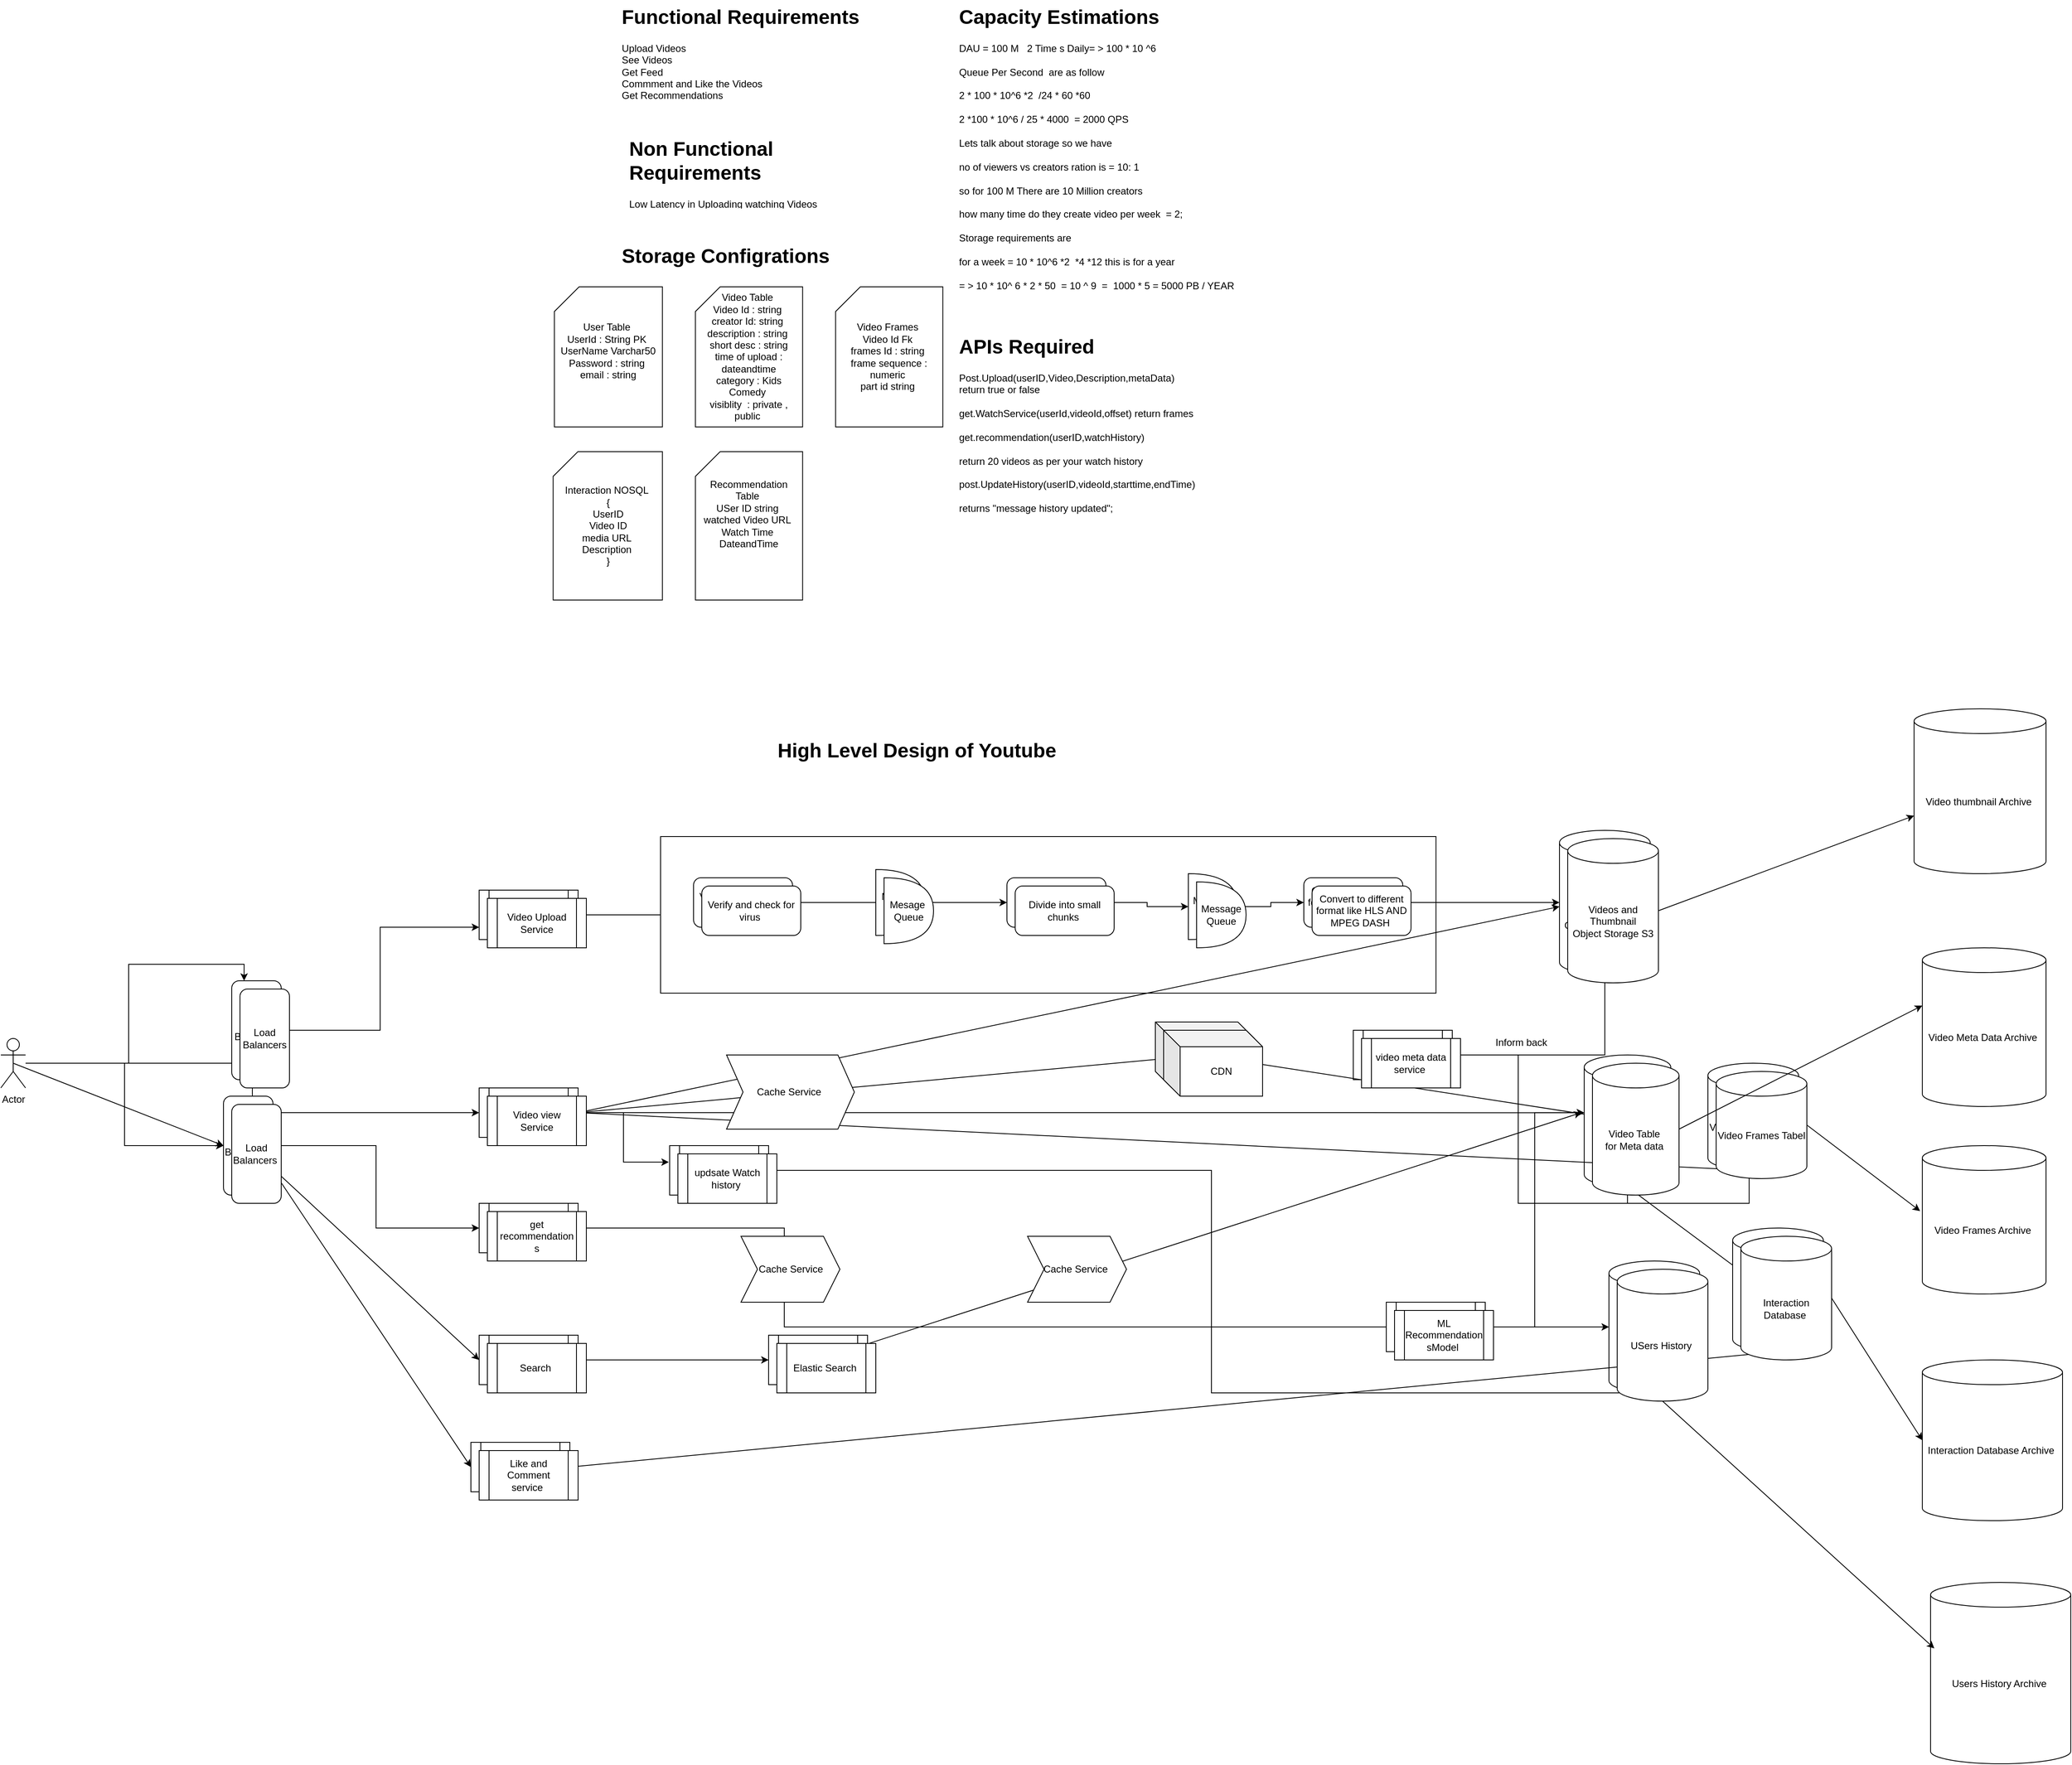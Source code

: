 <mxfile version="26.0.4">
  <diagram name="Page-1" id="P1nb9St0K6CPgXIzjbeG">
    <mxGraphModel dx="4025" dy="1553" grid="1" gridSize="10" guides="1" tooltips="1" connect="1" arrows="1" fold="1" page="0" pageScale="1" pageWidth="827" pageHeight="1169" math="0" shadow="0">
      <root>
        <mxCell id="0" />
        <mxCell id="1" parent="0" />
        <mxCell id="oR8TdykENMqb3SdciN_E-1" value="&lt;h1 style=&quot;margin-top: 0px;&quot;&gt;Functional Requirements&lt;span style=&quot;background-color: transparent; color: light-dark(rgb(0, 0, 0), rgb(255, 255, 255)); font-size: 12px; font-weight: normal;&quot;&gt;&amp;nbsp;&lt;/span&gt;&lt;/h1&gt;&lt;div&gt;Upload Videos&amp;nbsp;&lt;/div&gt;&lt;div&gt;See Videos&amp;nbsp;&lt;/div&gt;&lt;div&gt;Get Feed&amp;nbsp;&lt;/div&gt;&lt;div&gt;Commment and Like the Videos&lt;/div&gt;&lt;div&gt;Get Recommendations&lt;/div&gt;&lt;div&gt;&lt;br&gt;&lt;/div&gt;" style="text;html=1;whiteSpace=wrap;overflow=hidden;rounded=0;" vertex="1" parent="1">
          <mxGeometry x="-9" y="80" width="310" height="130" as="geometry" />
        </mxCell>
        <mxCell id="oR8TdykENMqb3SdciN_E-2" value="&lt;h1 style=&quot;margin-top: 0px;&quot;&gt;Non Functional Requirements&amp;nbsp;&lt;/h1&gt;&lt;div&gt;Low Latency in Uploading watching Videos&lt;/div&gt;&lt;div&gt;Availablity&amp;nbsp;&lt;/div&gt;&lt;div&gt;&lt;br&gt;&lt;/div&gt;&lt;div&gt;&amp;nbsp;&lt;/div&gt;&lt;div&gt;&lt;br&gt;&lt;/div&gt;" style="text;html=1;whiteSpace=wrap;overflow=hidden;rounded=0;" vertex="1" parent="1">
          <mxGeometry y="240" width="350" height="90" as="geometry" />
        </mxCell>
        <mxCell id="oR8TdykENMqb3SdciN_E-3" value="&lt;h1 style=&quot;margin-top: 0px;&quot;&gt;Capacity Estimations&lt;/h1&gt;&lt;div&gt;DAU = 100 M&amp;nbsp; &amp;nbsp;2 Time s Daily= &amp;gt; 100 * 10 ^6&lt;/div&gt;&lt;div&gt;&lt;br&gt;&lt;/div&gt;&lt;div&gt;Queue Per Second&amp;nbsp; are as follow&amp;nbsp;&lt;/div&gt;&lt;div&gt;&lt;br&gt;&lt;/div&gt;&lt;div&gt;2 * 100 * 10^6 *2&amp;nbsp; /24 * 60 *60&amp;nbsp;&lt;/div&gt;&lt;div&gt;&lt;br&gt;&lt;/div&gt;&lt;div&gt;2 *100 * 10^6 / 25 * 4000&amp;nbsp; = 2000 QPS&lt;/div&gt;&lt;div&gt;&lt;br&gt;&lt;/div&gt;&lt;div&gt;Lets talk about storage so we have&amp;nbsp;&lt;/div&gt;&lt;div&gt;&lt;br&gt;&lt;/div&gt;&lt;div&gt;no of viewers vs creators ration is = 10: 1&lt;/div&gt;&lt;div&gt;&lt;br&gt;&lt;/div&gt;&lt;div&gt;so for 100 M There are 10 Million creators&amp;nbsp;&lt;/div&gt;&lt;div&gt;&lt;br&gt;&lt;/div&gt;&lt;div&gt;how many time do they create video per week&amp;nbsp; = 2;&lt;/div&gt;&lt;div&gt;&lt;br&gt;&lt;/div&gt;&lt;div&gt;Storage requirements are&amp;nbsp;&lt;/div&gt;&lt;div&gt;&lt;br&gt;&lt;/div&gt;&lt;div&gt;for a week = 10 * 10^6 *2&amp;nbsp; *4 *12 this is for a year&amp;nbsp;&lt;/div&gt;&lt;div&gt;&lt;br&gt;&lt;/div&gt;&lt;div&gt;= &amp;gt; 10 * 10^ 6 * 2 * 50&amp;nbsp; = 10 ^ 9&amp;nbsp; =&amp;nbsp; 1000 * 5 = 5000 PB / YEAR&amp;nbsp;&lt;/div&gt;&lt;div&gt;&lt;br&gt;&lt;/div&gt;&lt;div&gt;&lt;br&gt;&lt;/div&gt;&lt;div&gt;&amp;nbsp;&lt;/div&gt;&lt;div&gt;&amp;nbsp;&lt;/div&gt;" style="text;html=1;whiteSpace=wrap;overflow=hidden;rounded=0;" vertex="1" parent="1">
          <mxGeometry x="400" y="80" width="350" height="370" as="geometry" />
        </mxCell>
        <mxCell id="oR8TdykENMqb3SdciN_E-4" value="&lt;h1 style=&quot;margin-top: 0px;&quot;&gt;APIs Required&amp;nbsp;&lt;/h1&gt;&lt;div&gt;Post.Upload(userID,Video,Description,metaData)&lt;/div&gt;&lt;div&gt;return true or false&amp;nbsp;&lt;/div&gt;&lt;div&gt;&lt;br&gt;&lt;/div&gt;&lt;div&gt;get.WatchService(userId,videoId,offset) return frames&lt;/div&gt;&lt;div&gt;&lt;br&gt;&lt;/div&gt;&lt;div&gt;get.recommendation(userID,watchHistory)&lt;/div&gt;&lt;div&gt;&lt;br&gt;&lt;/div&gt;&lt;div&gt;return 20 videos as per your watch history&amp;nbsp;&lt;/div&gt;&lt;div&gt;&lt;br&gt;&lt;/div&gt;&lt;div&gt;post.UpdateHistory(userID,videoId,starttime,endTime)&lt;/div&gt;&lt;div&gt;&lt;br&gt;&lt;/div&gt;&lt;div&gt;returns &quot;message history updated&quot;;&amp;nbsp;&lt;/div&gt;&lt;div&gt;&lt;br&gt;&lt;/div&gt;&lt;div&gt;&lt;br&gt;&lt;/div&gt;" style="text;html=1;whiteSpace=wrap;overflow=hidden;rounded=0;" vertex="1" parent="1">
          <mxGeometry x="400" y="480" width="290" height="240" as="geometry" />
        </mxCell>
        <mxCell id="oR8TdykENMqb3SdciN_E-5" value="&lt;h1 style=&quot;margin-top: 0px;&quot;&gt;Storage Configrations&lt;/h1&gt;" style="text;html=1;whiteSpace=wrap;overflow=hidden;rounded=0;" vertex="1" parent="1">
          <mxGeometry x="-8.75" y="370" width="261" height="40" as="geometry" />
        </mxCell>
        <mxCell id="oR8TdykENMqb3SdciN_E-37" value="User Table&amp;nbsp;&lt;div&gt;UserId : String PK&amp;nbsp;&lt;br&gt;&lt;div&gt;UserName Varchar50&lt;/div&gt;&lt;/div&gt;&lt;div&gt;Password : string&amp;nbsp;&lt;/div&gt;&lt;div&gt;email : string&lt;/div&gt;&lt;div&gt;&lt;br&gt;&lt;/div&gt;" style="shape=card;whiteSpace=wrap;html=1;" vertex="1" parent="1">
          <mxGeometry x="-88.75" y="428" width="131" height="170" as="geometry" />
        </mxCell>
        <mxCell id="oR8TdykENMqb3SdciN_E-38" value="Video Table&amp;nbsp;&lt;div&gt;Video Id : string&amp;nbsp;&lt;/div&gt;&lt;div&gt;creator Id: string&amp;nbsp;&lt;/div&gt;&lt;div&gt;description : string&amp;nbsp;&lt;/div&gt;&lt;div&gt;short desc : string&lt;/div&gt;&lt;div&gt;time of upload : dateandtime&lt;/div&gt;&lt;div&gt;category : Kids Comedy&amp;nbsp;&lt;/div&gt;&lt;div&gt;visiblity&amp;nbsp; : private , public&amp;nbsp;&lt;/div&gt;" style="shape=card;whiteSpace=wrap;html=1;" vertex="1" parent="1">
          <mxGeometry x="82.25" y="428" width="130" height="170" as="geometry" />
        </mxCell>
        <mxCell id="oR8TdykENMqb3SdciN_E-40" value="Video Frames&amp;nbsp;&lt;div&gt;Video Id Fk&amp;nbsp;&lt;/div&gt;&lt;div&gt;frames Id : string&amp;nbsp;&lt;/div&gt;&lt;div&gt;frame sequence : numeric&amp;nbsp;&lt;/div&gt;&lt;div&gt;part id string&amp;nbsp;&lt;/div&gt;" style="shape=card;whiteSpace=wrap;html=1;" vertex="1" parent="1">
          <mxGeometry x="252.25" y="428" width="130" height="170" as="geometry" />
        </mxCell>
        <mxCell id="oR8TdykENMqb3SdciN_E-41" value="Interaction NOSQL&amp;nbsp;&lt;div&gt;{&lt;/div&gt;&lt;div&gt;UserID&lt;/div&gt;&lt;div&gt;Video ID&lt;/div&gt;&lt;div&gt;media URL&amp;nbsp;&lt;/div&gt;&lt;div&gt;Description&amp;nbsp;&lt;/div&gt;&lt;div&gt;}&lt;/div&gt;" style="shape=card;whiteSpace=wrap;html=1;" vertex="1" parent="1">
          <mxGeometry x="-90.25" y="628" width="132.5" height="180" as="geometry" />
        </mxCell>
        <mxCell id="oR8TdykENMqb3SdciN_E-42" value="Recommendation Table&amp;nbsp;&lt;div&gt;USer ID string&amp;nbsp;&lt;/div&gt;&lt;div&gt;watched Video URL&amp;nbsp;&lt;/div&gt;&lt;div&gt;Watch Time&amp;nbsp; DateandTime&lt;/div&gt;&lt;div&gt;&amp;nbsp;&lt;/div&gt;&lt;div&gt;&lt;br&gt;&lt;/div&gt;" style="shape=card;whiteSpace=wrap;html=1;" vertex="1" parent="1">
          <mxGeometry x="82.25" y="628" width="130" height="180" as="geometry" />
        </mxCell>
        <mxCell id="oR8TdykENMqb3SdciN_E-43" value="&lt;h1 style=&quot;margin-top: 0px;&quot;&gt;High Level Design of Youtube&amp;nbsp;&lt;/h1&gt;" style="text;html=1;whiteSpace=wrap;overflow=hidden;rounded=0;" vertex="1" parent="1">
          <mxGeometry x="180" y="970" width="350" height="40" as="geometry" />
        </mxCell>
        <mxCell id="oR8TdykENMqb3SdciN_E-69" style="edgeStyle=orthogonalEdgeStyle;rounded=0;orthogonalLoop=1;jettySize=auto;html=1;entryX=0;entryY=0.75;entryDx=0;entryDy=0;" edge="1" parent="1" source="oR8TdykENMqb3SdciN_E-116" target="oR8TdykENMqb3SdciN_E-68">
          <mxGeometry relative="1" as="geometry" />
        </mxCell>
        <mxCell id="oR8TdykENMqb3SdciN_E-94" style="edgeStyle=orthogonalEdgeStyle;rounded=0;orthogonalLoop=1;jettySize=auto;html=1;entryX=0;entryY=0.5;entryDx=0;entryDy=0;" edge="1" parent="1" source="oR8TdykENMqb3SdciN_E-67" target="oR8TdykENMqb3SdciN_E-92">
          <mxGeometry relative="1" as="geometry" />
        </mxCell>
        <mxCell id="oR8TdykENMqb3SdciN_E-99" style="edgeStyle=elbowEdgeStyle;rounded=0;orthogonalLoop=1;jettySize=auto;html=1;" edge="1" parent="1" source="oR8TdykENMqb3SdciN_E-113" target="oR8TdykENMqb3SdciN_E-97">
          <mxGeometry relative="1" as="geometry" />
        </mxCell>
        <mxCell id="oR8TdykENMqb3SdciN_E-127" style="edgeStyle=none;rounded=0;orthogonalLoop=1;jettySize=auto;html=1;exitX=0.5;exitY=0.5;exitDx=0;exitDy=0;exitPerimeter=0;entryX=0.5;entryY=1;entryDx=0;entryDy=0;" edge="1" parent="1" source="oR8TdykENMqb3SdciN_E-67" target="oR8TdykENMqb3SdciN_E-113">
          <mxGeometry relative="1" as="geometry" />
        </mxCell>
        <mxCell id="oR8TdykENMqb3SdciN_E-67" value="Actor" style="shape=umlActor;verticalLabelPosition=bottom;verticalAlign=top;html=1;outlineConnect=0;" vertex="1" parent="1">
          <mxGeometry x="-760" y="1340" width="30" height="60" as="geometry" />
        </mxCell>
        <mxCell id="oR8TdykENMqb3SdciN_E-73" style="edgeStyle=orthogonalEdgeStyle;rounded=0;orthogonalLoop=1;jettySize=auto;html=1;" edge="1" parent="1" source="oR8TdykENMqb3SdciN_E-68">
          <mxGeometry relative="1" as="geometry">
            <mxPoint x="140" y="1190.0" as="targetPoint" />
          </mxGeometry>
        </mxCell>
        <mxCell id="oR8TdykENMqb3SdciN_E-68" value="Video Upload Service" style="shape=process;whiteSpace=wrap;html=1;backgroundOutline=1;" vertex="1" parent="1">
          <mxGeometry x="-180" y="1160" width="120" height="60" as="geometry" />
        </mxCell>
        <mxCell id="oR8TdykENMqb3SdciN_E-72" value="" style="rounded=0;whiteSpace=wrap;html=1;" vertex="1" parent="1">
          <mxGeometry x="40" y="1095" width="940.25" height="190" as="geometry" />
        </mxCell>
        <mxCell id="oR8TdykENMqb3SdciN_E-77" style="edgeStyle=orthogonalEdgeStyle;rounded=0;orthogonalLoop=1;jettySize=auto;html=1;" edge="1" parent="1" source="oR8TdykENMqb3SdciN_E-74" target="oR8TdykENMqb3SdciN_E-75">
          <mxGeometry relative="1" as="geometry" />
        </mxCell>
        <mxCell id="oR8TdykENMqb3SdciN_E-74" value="Verify and check for virus&amp;nbsp;" style="rounded=1;whiteSpace=wrap;html=1;" vertex="1" parent="1">
          <mxGeometry x="80" y="1145" width="120" height="60" as="geometry" />
        </mxCell>
        <mxCell id="oR8TdykENMqb3SdciN_E-78" style="edgeStyle=orthogonalEdgeStyle;rounded=0;orthogonalLoop=1;jettySize=auto;html=1;entryX=0;entryY=0.5;entryDx=0;entryDy=0;" edge="1" parent="1" source="oR8TdykENMqb3SdciN_E-120" target="oR8TdykENMqb3SdciN_E-76">
          <mxGeometry relative="1" as="geometry" />
        </mxCell>
        <mxCell id="oR8TdykENMqb3SdciN_E-75" value="Divide into small chunks&amp;nbsp;" style="rounded=1;whiteSpace=wrap;html=1;" vertex="1" parent="1">
          <mxGeometry x="460" y="1145" width="120" height="60" as="geometry" />
        </mxCell>
        <mxCell id="oR8TdykENMqb3SdciN_E-76" value="Convert to different format like HLS AND MPEG DASH&amp;nbsp;" style="rounded=1;whiteSpace=wrap;html=1;" vertex="1" parent="1">
          <mxGeometry x="820" y="1145" width="120" height="60" as="geometry" />
        </mxCell>
        <mxCell id="oR8TdykENMqb3SdciN_E-87" style="edgeStyle=orthogonalEdgeStyle;rounded=0;orthogonalLoop=1;jettySize=auto;html=1;exitX=0.5;exitY=1;exitDx=0;exitDy=0;exitPerimeter=0;entryX=1;entryY=0.5;entryDx=0;entryDy=0;" edge="1" parent="1" source="oR8TdykENMqb3SdciN_E-79" target="oR8TdykENMqb3SdciN_E-86">
          <mxGeometry relative="1" as="geometry" />
        </mxCell>
        <mxCell id="oR8TdykENMqb3SdciN_E-79" value="&lt;div&gt;Videos and Thumbnail&lt;/div&gt;Object Storage S3" style="shape=cylinder3;whiteSpace=wrap;html=1;boundedLbl=1;backgroundOutline=1;size=15;" vertex="1" parent="1">
          <mxGeometry x="1130" y="1087.5" width="110" height="175" as="geometry" />
        </mxCell>
        <mxCell id="oR8TdykENMqb3SdciN_E-80" style="edgeStyle=orthogonalEdgeStyle;rounded=0;orthogonalLoop=1;jettySize=auto;html=1;exitX=1;exitY=0.5;exitDx=0;exitDy=0;entryX=0;entryY=0.5;entryDx=0;entryDy=0;entryPerimeter=0;" edge="1" parent="1" source="oR8TdykENMqb3SdciN_E-76" target="oR8TdykENMqb3SdciN_E-79">
          <mxGeometry relative="1" as="geometry" />
        </mxCell>
        <mxCell id="oR8TdykENMqb3SdciN_E-82" value="Inform back&amp;nbsp;" style="text;html=1;align=center;verticalAlign=middle;resizable=0;points=[];autosize=1;strokeColor=none;fillColor=none;" vertex="1" parent="1">
          <mxGeometry x="1040" y="1330" width="90" height="30" as="geometry" />
        </mxCell>
        <mxCell id="oR8TdykENMqb3SdciN_E-83" value="Video Table&amp;nbsp;&lt;div&gt;for Meta data&amp;nbsp;&lt;/div&gt;" style="shape=cylinder3;whiteSpace=wrap;html=1;boundedLbl=1;backgroundOutline=1;size=15;" vertex="1" parent="1">
          <mxGeometry x="1160" y="1360" width="105" height="160" as="geometry" />
        </mxCell>
        <mxCell id="oR8TdykENMqb3SdciN_E-86" value="video meta data service&amp;nbsp;" style="shape=process;whiteSpace=wrap;html=1;backgroundOutline=1;" vertex="1" parent="1">
          <mxGeometry x="880" y="1330" width="120" height="60" as="geometry" />
        </mxCell>
        <mxCell id="oR8TdykENMqb3SdciN_E-89" value="Video Frames Tabel" style="shape=cylinder3;whiteSpace=wrap;html=1;boundedLbl=1;backgroundOutline=1;size=15;" vertex="1" parent="1">
          <mxGeometry x="1310" y="1370" width="110" height="130" as="geometry" />
        </mxCell>
        <mxCell id="oR8TdykENMqb3SdciN_E-90" style="edgeStyle=orthogonalEdgeStyle;rounded=0;orthogonalLoop=1;jettySize=auto;html=1;entryX=0.5;entryY=1;entryDx=0;entryDy=0;entryPerimeter=0;" edge="1" parent="1" source="oR8TdykENMqb3SdciN_E-86" target="oR8TdykENMqb3SdciN_E-83">
          <mxGeometry relative="1" as="geometry" />
        </mxCell>
        <mxCell id="oR8TdykENMqb3SdciN_E-91" style="edgeStyle=orthogonalEdgeStyle;rounded=0;orthogonalLoop=1;jettySize=auto;html=1;entryX=0.5;entryY=1;entryDx=0;entryDy=0;entryPerimeter=0;" edge="1" parent="1" source="oR8TdykENMqb3SdciN_E-86" target="oR8TdykENMqb3SdciN_E-89">
          <mxGeometry relative="1" as="geometry">
            <Array as="points">
              <mxPoint x="1080" y="1360" />
              <mxPoint x="1080" y="1540" />
              <mxPoint x="1360" y="1540" />
            </Array>
          </mxGeometry>
        </mxCell>
        <mxCell id="oR8TdykENMqb3SdciN_E-95" style="edgeStyle=none;rounded=0;orthogonalLoop=1;jettySize=auto;html=1;exitX=1;exitY=0.5;exitDx=0;exitDy=0;" edge="1" parent="1" source="oR8TdykENMqb3SdciN_E-92">
          <mxGeometry relative="1" as="geometry">
            <mxPoint x="1130" y="1180" as="targetPoint" />
          </mxGeometry>
        </mxCell>
        <mxCell id="oR8TdykENMqb3SdciN_E-96" style="edgeStyle=none;rounded=0;orthogonalLoop=1;jettySize=auto;html=1;exitX=1;exitY=0.5;exitDx=0;exitDy=0;" edge="1" parent="1" source="oR8TdykENMqb3SdciN_E-92">
          <mxGeometry relative="1" as="geometry">
            <mxPoint x="1360" y="1500" as="targetPoint" />
          </mxGeometry>
        </mxCell>
        <mxCell id="oR8TdykENMqb3SdciN_E-106" style="edgeStyle=elbowEdgeStyle;rounded=0;orthogonalLoop=1;jettySize=auto;html=1;" edge="1" parent="1" source="oR8TdykENMqb3SdciN_E-92">
          <mxGeometry relative="1" as="geometry">
            <mxPoint x="50" y="1490" as="targetPoint" />
          </mxGeometry>
        </mxCell>
        <mxCell id="oR8TdykENMqb3SdciN_E-92" value="Video view Service" style="shape=process;whiteSpace=wrap;html=1;backgroundOutline=1;" vertex="1" parent="1">
          <mxGeometry x="-180" y="1400" width="120" height="60" as="geometry" />
        </mxCell>
        <mxCell id="oR8TdykENMqb3SdciN_E-93" style="edgeStyle=orthogonalEdgeStyle;rounded=0;orthogonalLoop=1;jettySize=auto;html=1;entryX=0;entryY=0.438;entryDx=0;entryDy=0;entryPerimeter=0;" edge="1" parent="1" source="oR8TdykENMqb3SdciN_E-92" target="oR8TdykENMqb3SdciN_E-83">
          <mxGeometry relative="1" as="geometry">
            <Array as="points">
              <mxPoint x="260" y="1430" />
              <mxPoint x="260" y="1430" />
            </Array>
          </mxGeometry>
        </mxCell>
        <mxCell id="oR8TdykENMqb3SdciN_E-102" style="edgeStyle=elbowEdgeStyle;rounded=0;orthogonalLoop=1;jettySize=auto;html=1;entryX=0;entryY=0.5;entryDx=0;entryDy=0;" edge="1" parent="1">
          <mxGeometry relative="1" as="geometry">
            <mxPoint x="-50" y="1570" as="sourcePoint" />
            <mxPoint x="930.0" y="1690" as="targetPoint" />
            <Array as="points">
              <mxPoint x="190" y="1630" />
            </Array>
          </mxGeometry>
        </mxCell>
        <mxCell id="oR8TdykENMqb3SdciN_E-97" value="get recommendation s" style="shape=process;whiteSpace=wrap;html=1;backgroundOutline=1;" vertex="1" parent="1">
          <mxGeometry x="-180" y="1540" width="120" height="60" as="geometry" />
        </mxCell>
        <mxCell id="oR8TdykENMqb3SdciN_E-100" value="USers History&amp;nbsp;" style="shape=cylinder3;whiteSpace=wrap;html=1;boundedLbl=1;backgroundOutline=1;size=15;" vertex="1" parent="1">
          <mxGeometry x="1190" y="1610" width="110" height="160" as="geometry" />
        </mxCell>
        <mxCell id="oR8TdykENMqb3SdciN_E-103" style="edgeStyle=elbowEdgeStyle;rounded=0;orthogonalLoop=1;jettySize=auto;html=1;" edge="1" parent="1" source="oR8TdykENMqb3SdciN_E-101" target="oR8TdykENMqb3SdciN_E-100">
          <mxGeometry relative="1" as="geometry" />
        </mxCell>
        <mxCell id="oR8TdykENMqb3SdciN_E-104" style="edgeStyle=elbowEdgeStyle;rounded=0;orthogonalLoop=1;jettySize=auto;html=1;" edge="1" parent="1" source="oR8TdykENMqb3SdciN_E-101">
          <mxGeometry relative="1" as="geometry">
            <mxPoint x="1160" y="1430" as="targetPoint" />
          </mxGeometry>
        </mxCell>
        <mxCell id="oR8TdykENMqb3SdciN_E-101" value="ML Recommendation sModel&amp;nbsp;" style="shape=process;whiteSpace=wrap;html=1;backgroundOutline=1;" vertex="1" parent="1">
          <mxGeometry x="920" y="1660" width="120" height="60" as="geometry" />
        </mxCell>
        <mxCell id="oR8TdykENMqb3SdciN_E-105" value="updsate Watch history&amp;nbsp;" style="shape=process;whiteSpace=wrap;html=1;backgroundOutline=1;" vertex="1" parent="1">
          <mxGeometry x="51" y="1470" width="120" height="60" as="geometry" />
        </mxCell>
        <mxCell id="oR8TdykENMqb3SdciN_E-107" style="edgeStyle=elbowEdgeStyle;rounded=0;orthogonalLoop=1;jettySize=auto;html=1;entryX=0.5;entryY=1;entryDx=0;entryDy=0;entryPerimeter=0;" edge="1" parent="1" source="oR8TdykENMqb3SdciN_E-105" target="oR8TdykENMqb3SdciN_E-100">
          <mxGeometry relative="1" as="geometry" />
        </mxCell>
        <mxCell id="oR8TdykENMqb3SdciN_E-110" style="edgeStyle=none;rounded=0;orthogonalLoop=1;jettySize=auto;html=1;entryX=0;entryY=0.5;entryDx=0;entryDy=0;" edge="1" parent="1" source="oR8TdykENMqb3SdciN_E-108" target="oR8TdykENMqb3SdciN_E-109">
          <mxGeometry relative="1" as="geometry" />
        </mxCell>
        <mxCell id="oR8TdykENMqb3SdciN_E-108" value="Search&amp;nbsp;" style="shape=process;whiteSpace=wrap;html=1;backgroundOutline=1;" vertex="1" parent="1">
          <mxGeometry x="-180" y="1700" width="120" height="60" as="geometry" />
        </mxCell>
        <mxCell id="oR8TdykENMqb3SdciN_E-109" value="Elastic Search&amp;nbsp;" style="shape=process;whiteSpace=wrap;html=1;backgroundOutline=1;" vertex="1" parent="1">
          <mxGeometry x="171" y="1700" width="120" height="60" as="geometry" />
        </mxCell>
        <mxCell id="oR8TdykENMqb3SdciN_E-111" style="edgeStyle=none;rounded=0;orthogonalLoop=1;jettySize=auto;html=1;entryX=-0.032;entryY=0.437;entryDx=0;entryDy=0;entryPerimeter=0;" edge="1" parent="1" source="oR8TdykENMqb3SdciN_E-109" target="oR8TdykENMqb3SdciN_E-83">
          <mxGeometry relative="1" as="geometry" />
        </mxCell>
        <mxCell id="oR8TdykENMqb3SdciN_E-115" value="" style="edgeStyle=elbowEdgeStyle;rounded=0;orthogonalLoop=1;jettySize=auto;html=1;" edge="1" parent="1" source="oR8TdykENMqb3SdciN_E-67" target="oR8TdykENMqb3SdciN_E-113">
          <mxGeometry relative="1" as="geometry">
            <mxPoint x="-730" y="1370" as="sourcePoint" />
            <mxPoint x="-180" y="1570" as="targetPoint" />
          </mxGeometry>
        </mxCell>
        <mxCell id="oR8TdykENMqb3SdciN_E-121" style="edgeStyle=none;rounded=0;orthogonalLoop=1;jettySize=auto;html=1;entryX=0;entryY=0.5;entryDx=0;entryDy=0;" edge="1" parent="1" source="oR8TdykENMqb3SdciN_E-113" target="oR8TdykENMqb3SdciN_E-108">
          <mxGeometry relative="1" as="geometry" />
        </mxCell>
        <mxCell id="oR8TdykENMqb3SdciN_E-126" style="edgeStyle=none;rounded=0;orthogonalLoop=1;jettySize=auto;html=1;exitX=0.75;exitY=0;exitDx=0;exitDy=0;entryX=0;entryY=0.5;entryDx=0;entryDy=0;" edge="1" parent="1" source="oR8TdykENMqb3SdciN_E-113" target="oR8TdykENMqb3SdciN_E-125">
          <mxGeometry relative="1" as="geometry" />
        </mxCell>
        <mxCell id="oR8TdykENMqb3SdciN_E-113" value="Load Balancers&amp;nbsp;" style="rounded=1;whiteSpace=wrap;html=1;direction=south;" vertex="1" parent="1">
          <mxGeometry x="-490" y="1410" width="60" height="120" as="geometry" />
        </mxCell>
        <mxCell id="oR8TdykENMqb3SdciN_E-117" value="" style="edgeStyle=orthogonalEdgeStyle;rounded=0;orthogonalLoop=1;jettySize=auto;html=1;entryX=0;entryY=0.75;entryDx=0;entryDy=0;" edge="1" parent="1" source="oR8TdykENMqb3SdciN_E-67" target="oR8TdykENMqb3SdciN_E-116">
          <mxGeometry relative="1" as="geometry">
            <mxPoint x="-730" y="1370" as="sourcePoint" />
            <mxPoint x="-180" y="1205" as="targetPoint" />
          </mxGeometry>
        </mxCell>
        <mxCell id="oR8TdykENMqb3SdciN_E-116" value="Load Balancers" style="rounded=1;whiteSpace=wrap;html=1;direction=south;" vertex="1" parent="1">
          <mxGeometry x="-480" y="1270" width="60" height="120" as="geometry" />
        </mxCell>
        <mxCell id="oR8TdykENMqb3SdciN_E-118" value="Mesage&amp;nbsp;&lt;div&gt;Queue&lt;/div&gt;" style="shape=or;whiteSpace=wrap;html=1;" vertex="1" parent="1">
          <mxGeometry x="301" y="1135" width="60" height="80" as="geometry" />
        </mxCell>
        <mxCell id="oR8TdykENMqb3SdciN_E-119" value="" style="edgeStyle=orthogonalEdgeStyle;rounded=0;orthogonalLoop=1;jettySize=auto;html=1;entryX=0;entryY=0.5;entryDx=0;entryDy=0;" edge="1" parent="1" source="oR8TdykENMqb3SdciN_E-75" target="oR8TdykENMqb3SdciN_E-120">
          <mxGeometry relative="1" as="geometry">
            <mxPoint x="580" y="1175" as="sourcePoint" />
            <mxPoint x="820" y="1175" as="targetPoint" />
          </mxGeometry>
        </mxCell>
        <mxCell id="oR8TdykENMqb3SdciN_E-120" value="Message Queue" style="shape=or;whiteSpace=wrap;html=1;" vertex="1" parent="1">
          <mxGeometry x="680" y="1140" width="60" height="80" as="geometry" />
        </mxCell>
        <mxCell id="oR8TdykENMqb3SdciN_E-124" style="edgeStyle=none;rounded=0;orthogonalLoop=1;jettySize=auto;html=1;entryX=1;entryY=0.5;entryDx=0;entryDy=0;" edge="1" parent="1" source="oR8TdykENMqb3SdciN_E-122" target="oR8TdykENMqb3SdciN_E-92">
          <mxGeometry relative="1" as="geometry" />
        </mxCell>
        <mxCell id="oR8TdykENMqb3SdciN_E-122" value="CDN" style="shape=cube;whiteSpace=wrap;html=1;boundedLbl=1;backgroundOutline=1;darkOpacity=0.05;darkOpacity2=0.1;" vertex="1" parent="1">
          <mxGeometry x="640" y="1320" width="120" height="80" as="geometry" />
        </mxCell>
        <mxCell id="oR8TdykENMqb3SdciN_E-123" style="edgeStyle=none;rounded=0;orthogonalLoop=1;jettySize=auto;html=1;entryX=0;entryY=0;entryDx=120;entryDy=50;entryPerimeter=0;" edge="1" parent="1" source="oR8TdykENMqb3SdciN_E-83" target="oR8TdykENMqb3SdciN_E-122">
          <mxGeometry relative="1" as="geometry" />
        </mxCell>
        <mxCell id="oR8TdykENMqb3SdciN_E-125" value="Like and Comment service&amp;nbsp;" style="shape=process;whiteSpace=wrap;html=1;backgroundOutline=1;" vertex="1" parent="1">
          <mxGeometry x="-190" y="1830" width="120" height="60" as="geometry" />
        </mxCell>
        <mxCell id="oR8TdykENMqb3SdciN_E-128" value="Interaction Database&amp;nbsp;" style="shape=cylinder3;whiteSpace=wrap;html=1;boundedLbl=1;backgroundOutline=1;size=15;" vertex="1" parent="1">
          <mxGeometry x="1340" y="1570" width="110" height="150" as="geometry" />
        </mxCell>
        <mxCell id="oR8TdykENMqb3SdciN_E-129" style="edgeStyle=none;rounded=0;orthogonalLoop=1;jettySize=auto;html=1;exitX=1;exitY=0.5;exitDx=0;exitDy=0;entryX=0.5;entryY=1;entryDx=0;entryDy=0;entryPerimeter=0;" edge="1" parent="1" source="oR8TdykENMqb3SdciN_E-125" target="oR8TdykENMqb3SdciN_E-128">
          <mxGeometry relative="1" as="geometry" />
        </mxCell>
        <mxCell id="oR8TdykENMqb3SdciN_E-130" style="edgeStyle=none;rounded=0;orthogonalLoop=1;jettySize=auto;html=1;exitX=0;exitY=0;exitDx=0;exitDy=45;exitPerimeter=0;entryX=0.5;entryY=1;entryDx=0;entryDy=0;entryPerimeter=0;" edge="1" parent="1" source="oR8TdykENMqb3SdciN_E-128" target="oR8TdykENMqb3SdciN_E-83">
          <mxGeometry relative="1" as="geometry" />
        </mxCell>
        <mxCell id="oR8TdykENMqb3SdciN_E-131" value="Video Upload Service" style="shape=process;whiteSpace=wrap;html=1;backgroundOutline=1;" vertex="1" parent="1">
          <mxGeometry x="-170" y="1170" width="120" height="60" as="geometry" />
        </mxCell>
        <mxCell id="oR8TdykENMqb3SdciN_E-132" value="Video view Service" style="shape=process;whiteSpace=wrap;html=1;backgroundOutline=1;" vertex="1" parent="1">
          <mxGeometry x="-170" y="1410" width="120" height="60" as="geometry" />
        </mxCell>
        <mxCell id="oR8TdykENMqb3SdciN_E-134" value="get recommendation s" style="shape=process;whiteSpace=wrap;html=1;backgroundOutline=1;" vertex="1" parent="1">
          <mxGeometry x="-170" y="1550" width="120" height="60" as="geometry" />
        </mxCell>
        <mxCell id="oR8TdykENMqb3SdciN_E-135" value="Search&amp;nbsp;" style="shape=process;whiteSpace=wrap;html=1;backgroundOutline=1;" vertex="1" parent="1">
          <mxGeometry x="-170" y="1710" width="120" height="60" as="geometry" />
        </mxCell>
        <mxCell id="oR8TdykENMqb3SdciN_E-136" value="Like and Comment service&amp;nbsp;" style="shape=process;whiteSpace=wrap;html=1;backgroundOutline=1;" vertex="1" parent="1">
          <mxGeometry x="-180" y="1840" width="120" height="60" as="geometry" />
        </mxCell>
        <mxCell id="oR8TdykENMqb3SdciN_E-137" value="Verify and check for virus&amp;nbsp;" style="rounded=1;whiteSpace=wrap;html=1;" vertex="1" parent="1">
          <mxGeometry x="90" y="1155" width="120" height="60" as="geometry" />
        </mxCell>
        <mxCell id="oR8TdykENMqb3SdciN_E-138" value="Mesage&amp;nbsp;&lt;div&gt;Queue&lt;/div&gt;" style="shape=or;whiteSpace=wrap;html=1;" vertex="1" parent="1">
          <mxGeometry x="311" y="1145" width="60" height="80" as="geometry" />
        </mxCell>
        <mxCell id="oR8TdykENMqb3SdciN_E-139" value="Divide into small chunks&amp;nbsp;" style="rounded=1;whiteSpace=wrap;html=1;" vertex="1" parent="1">
          <mxGeometry x="470" y="1155" width="120" height="60" as="geometry" />
        </mxCell>
        <mxCell id="oR8TdykENMqb3SdciN_E-140" value="Message Queue" style="shape=or;whiteSpace=wrap;html=1;" vertex="1" parent="1">
          <mxGeometry x="690" y="1150" width="60" height="80" as="geometry" />
        </mxCell>
        <mxCell id="oR8TdykENMqb3SdciN_E-141" value="Convert to different format like HLS AND MPEG DASH&amp;nbsp;" style="rounded=1;whiteSpace=wrap;html=1;" vertex="1" parent="1">
          <mxGeometry x="830" y="1155" width="120" height="60" as="geometry" />
        </mxCell>
        <mxCell id="oR8TdykENMqb3SdciN_E-142" value="CDN" style="shape=cube;whiteSpace=wrap;html=1;boundedLbl=1;backgroundOutline=1;darkOpacity=0.05;darkOpacity2=0.1;" vertex="1" parent="1">
          <mxGeometry x="650" y="1330" width="120" height="80" as="geometry" />
        </mxCell>
        <mxCell id="oR8TdykENMqb3SdciN_E-143" value="video meta data service&amp;nbsp;" style="shape=process;whiteSpace=wrap;html=1;backgroundOutline=1;" vertex="1" parent="1">
          <mxGeometry x="890" y="1340" width="120" height="60" as="geometry" />
        </mxCell>
        <mxCell id="oR8TdykENMqb3SdciN_E-162" style="edgeStyle=none;rounded=0;orthogonalLoop=1;jettySize=auto;html=1;exitX=1;exitY=0.5;exitDx=0;exitDy=0;exitPerimeter=0;" edge="1" parent="1" source="oR8TdykENMqb3SdciN_E-144" target="oR8TdykENMqb3SdciN_E-157">
          <mxGeometry relative="1" as="geometry" />
        </mxCell>
        <mxCell id="oR8TdykENMqb3SdciN_E-144" value="&lt;div&gt;Videos and Thumbnail&lt;/div&gt;Object Storage S3" style="shape=cylinder3;whiteSpace=wrap;html=1;boundedLbl=1;backgroundOutline=1;size=15;" vertex="1" parent="1">
          <mxGeometry x="1140" y="1097.5" width="110" height="175" as="geometry" />
        </mxCell>
        <mxCell id="oR8TdykENMqb3SdciN_E-146" value="Video Table&amp;nbsp;&lt;div&gt;for Meta data&amp;nbsp;&lt;/div&gt;" style="shape=cylinder3;whiteSpace=wrap;html=1;boundedLbl=1;backgroundOutline=1;size=15;" vertex="1" parent="1">
          <mxGeometry x="1170" y="1370" width="105" height="160" as="geometry" />
        </mxCell>
        <mxCell id="oR8TdykENMqb3SdciN_E-147" value="Video Frames Tabel" style="shape=cylinder3;whiteSpace=wrap;html=1;boundedLbl=1;backgroundOutline=1;size=15;" vertex="1" parent="1">
          <mxGeometry x="1320" y="1380" width="110" height="130" as="geometry" />
        </mxCell>
        <mxCell id="oR8TdykENMqb3SdciN_E-148" value="Interaction Database&amp;nbsp;" style="shape=cylinder3;whiteSpace=wrap;html=1;boundedLbl=1;backgroundOutline=1;size=15;" vertex="1" parent="1">
          <mxGeometry x="1350" y="1580" width="110" height="150" as="geometry" />
        </mxCell>
        <mxCell id="oR8TdykENMqb3SdciN_E-150" value="USers History&amp;nbsp;" style="shape=cylinder3;whiteSpace=wrap;html=1;boundedLbl=1;backgroundOutline=1;size=15;" vertex="1" parent="1">
          <mxGeometry x="1200" y="1620" width="110" height="160" as="geometry" />
        </mxCell>
        <mxCell id="oR8TdykENMqb3SdciN_E-151" value="ML Recommendation sModel&amp;nbsp;" style="shape=process;whiteSpace=wrap;html=1;backgroundOutline=1;" vertex="1" parent="1">
          <mxGeometry x="930" y="1670" width="120" height="60" as="geometry" />
        </mxCell>
        <mxCell id="oR8TdykENMqb3SdciN_E-152" value="Elastic Search&amp;nbsp;" style="shape=process;whiteSpace=wrap;html=1;backgroundOutline=1;" vertex="1" parent="1">
          <mxGeometry x="181" y="1710" width="120" height="60" as="geometry" />
        </mxCell>
        <mxCell id="oR8TdykENMqb3SdciN_E-153" value="updsate Watch history&amp;nbsp;" style="shape=process;whiteSpace=wrap;html=1;backgroundOutline=1;" vertex="1" parent="1">
          <mxGeometry x="61" y="1480" width="120" height="60" as="geometry" />
        </mxCell>
        <mxCell id="oR8TdykENMqb3SdciN_E-154" value="Load Balancers&amp;nbsp;" style="rounded=1;whiteSpace=wrap;html=1;direction=south;" vertex="1" parent="1">
          <mxGeometry x="-480" y="1420" width="60" height="120" as="geometry" />
        </mxCell>
        <mxCell id="oR8TdykENMqb3SdciN_E-156" value="Load Balancers" style="rounded=1;whiteSpace=wrap;html=1;direction=south;" vertex="1" parent="1">
          <mxGeometry x="-470" y="1280" width="60" height="120" as="geometry" />
        </mxCell>
        <mxCell id="oR8TdykENMqb3SdciN_E-157" value="Video thumbnail Archive&amp;nbsp;" style="shape=cylinder3;whiteSpace=wrap;html=1;boundedLbl=1;backgroundOutline=1;size=15;" vertex="1" parent="1">
          <mxGeometry x="1560" y="940" width="160" height="200" as="geometry" />
        </mxCell>
        <mxCell id="oR8TdykENMqb3SdciN_E-158" value="Video Meta Data Archive&amp;nbsp;" style="shape=cylinder3;whiteSpace=wrap;html=1;boundedLbl=1;backgroundOutline=1;size=15;" vertex="1" parent="1">
          <mxGeometry x="1570" y="1230" width="150" height="192.5" as="geometry" />
        </mxCell>
        <mxCell id="oR8TdykENMqb3SdciN_E-159" value="Video Frames Archive&amp;nbsp;" style="shape=cylinder3;whiteSpace=wrap;html=1;boundedLbl=1;backgroundOutline=1;size=15;" vertex="1" parent="1">
          <mxGeometry x="1570" y="1470" width="150" height="180" as="geometry" />
        </mxCell>
        <mxCell id="oR8TdykENMqb3SdciN_E-160" value="Interaction Database Archive&amp;nbsp;" style="shape=cylinder3;whiteSpace=wrap;html=1;boundedLbl=1;backgroundOutline=1;size=15;" vertex="1" parent="1">
          <mxGeometry x="1570" y="1730" width="170" height="195" as="geometry" />
        </mxCell>
        <mxCell id="oR8TdykENMqb3SdciN_E-161" value="Users History Archive&amp;nbsp;" style="shape=cylinder3;whiteSpace=wrap;html=1;boundedLbl=1;backgroundOutline=1;size=15;" vertex="1" parent="1">
          <mxGeometry x="1580" y="2000" width="170" height="220" as="geometry" />
        </mxCell>
        <mxCell id="oR8TdykENMqb3SdciN_E-163" style="edgeStyle=none;rounded=0;orthogonalLoop=1;jettySize=auto;html=1;exitX=1;exitY=0.5;exitDx=0;exitDy=0;exitPerimeter=0;entryX=0;entryY=0.364;entryDx=0;entryDy=0;entryPerimeter=0;" edge="1" parent="1" source="oR8TdykENMqb3SdciN_E-146" target="oR8TdykENMqb3SdciN_E-158">
          <mxGeometry relative="1" as="geometry" />
        </mxCell>
        <mxCell id="oR8TdykENMqb3SdciN_E-164" style="edgeStyle=none;rounded=0;orthogonalLoop=1;jettySize=auto;html=1;exitX=1;exitY=0.5;exitDx=0;exitDy=0;exitPerimeter=0;entryX=-0.018;entryY=0.441;entryDx=0;entryDy=0;entryPerimeter=0;" edge="1" parent="1" source="oR8TdykENMqb3SdciN_E-147" target="oR8TdykENMqb3SdciN_E-159">
          <mxGeometry relative="1" as="geometry" />
        </mxCell>
        <mxCell id="oR8TdykENMqb3SdciN_E-165" style="edgeStyle=none;rounded=0;orthogonalLoop=1;jettySize=auto;html=1;exitX=1;exitY=0.5;exitDx=0;exitDy=0;exitPerimeter=0;entryX=0;entryY=0.5;entryDx=0;entryDy=0;entryPerimeter=0;" edge="1" parent="1" source="oR8TdykENMqb3SdciN_E-148" target="oR8TdykENMqb3SdciN_E-160">
          <mxGeometry relative="1" as="geometry" />
        </mxCell>
        <mxCell id="oR8TdykENMqb3SdciN_E-166" style="edgeStyle=none;rounded=0;orthogonalLoop=1;jettySize=auto;html=1;exitX=0.5;exitY=1;exitDx=0;exitDy=0;exitPerimeter=0;entryX=0.027;entryY=0.364;entryDx=0;entryDy=0;entryPerimeter=0;" edge="1" parent="1" source="oR8TdykENMqb3SdciN_E-150" target="oR8TdykENMqb3SdciN_E-161">
          <mxGeometry relative="1" as="geometry" />
        </mxCell>
        <mxCell id="oR8TdykENMqb3SdciN_E-167" value="Cache Service&amp;nbsp;" style="shape=step;perimeter=stepPerimeter;whiteSpace=wrap;html=1;fixedSize=1;" vertex="1" parent="1">
          <mxGeometry x="120" y="1360" width="155" height="90" as="geometry" />
        </mxCell>
        <mxCell id="oR8TdykENMqb3SdciN_E-168" value="Cache Service" style="shape=step;perimeter=stepPerimeter;whiteSpace=wrap;html=1;fixedSize=1;" vertex="1" parent="1">
          <mxGeometry x="137.5" y="1580" width="120" height="80" as="geometry" />
        </mxCell>
        <mxCell id="oR8TdykENMqb3SdciN_E-169" value="Cache Service&amp;nbsp;" style="shape=step;perimeter=stepPerimeter;whiteSpace=wrap;html=1;fixedSize=1;" vertex="1" parent="1">
          <mxGeometry x="485" y="1580" width="120" height="80" as="geometry" />
        </mxCell>
      </root>
    </mxGraphModel>
  </diagram>
</mxfile>
